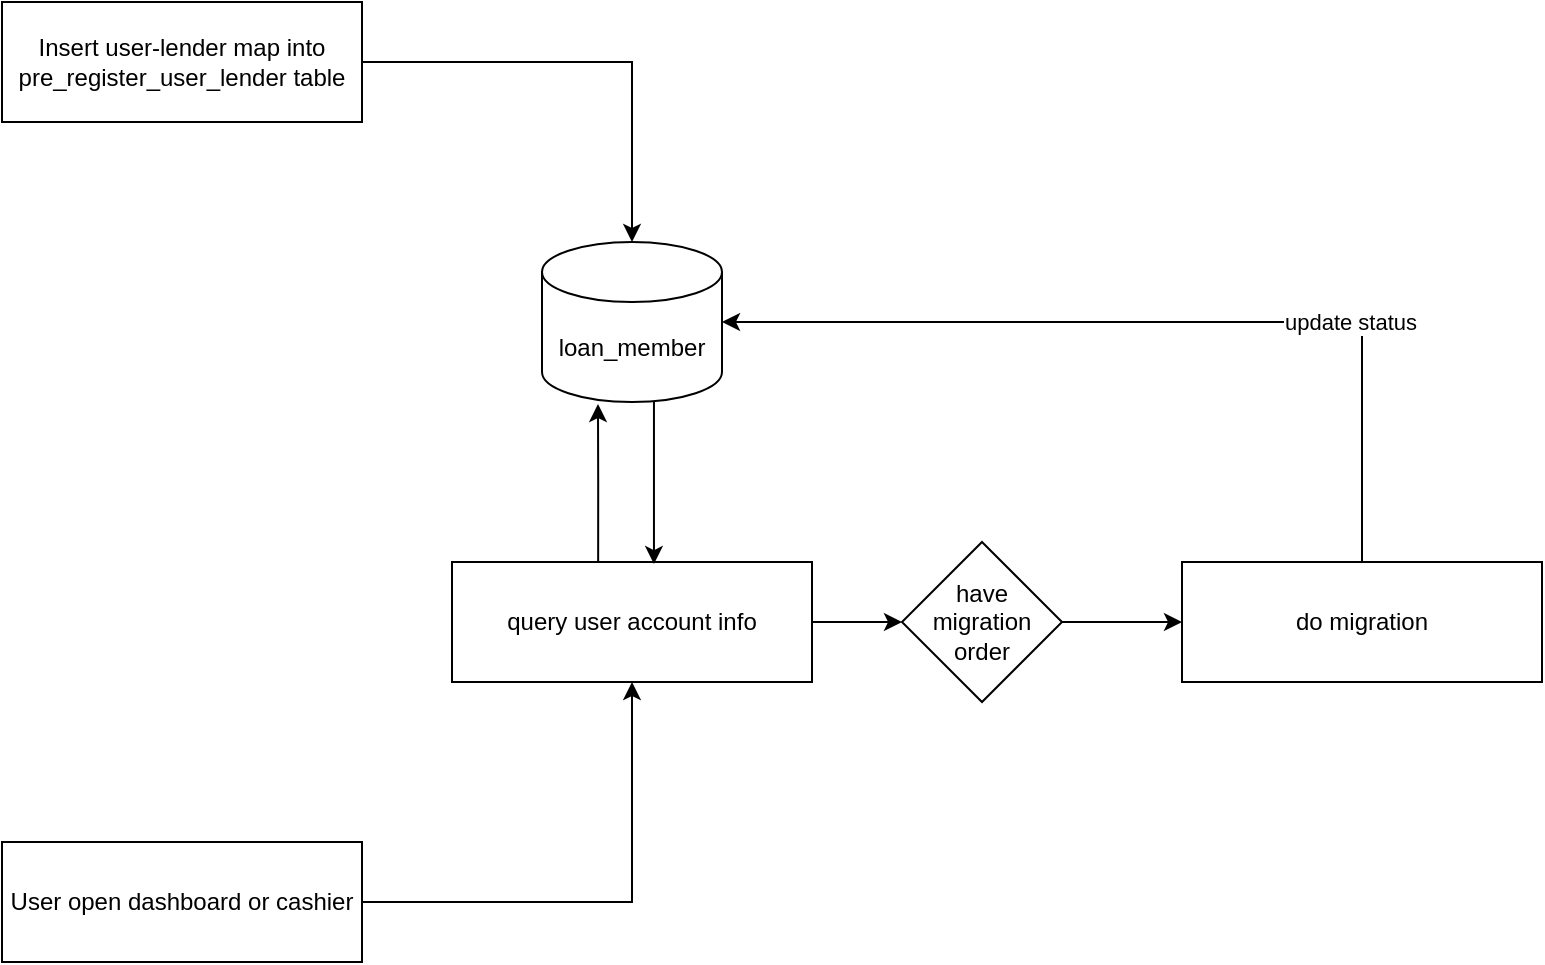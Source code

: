 <mxfile version="21.4.0" type="github">
  <diagram name="Page-1" id="yMRtq_tOVf9KgKA8d2su">
    <mxGraphModel dx="2284" dy="727" grid="1" gridSize="10" guides="1" tooltips="1" connect="1" arrows="1" fold="1" page="1" pageScale="1" pageWidth="850" pageHeight="1100" math="0" shadow="0">
      <root>
        <mxCell id="0" />
        <mxCell id="1" parent="0" />
        <mxCell id="-XOHPr6wek62RwTRiPl6-9" style="edgeStyle=orthogonalEdgeStyle;rounded=0;orthogonalLoop=1;jettySize=auto;html=1;" edge="1" parent="1" source="-XOHPr6wek62RwTRiPl6-2" target="-XOHPr6wek62RwTRiPl6-8">
          <mxGeometry relative="1" as="geometry" />
        </mxCell>
        <mxCell id="-XOHPr6wek62RwTRiPl6-2" value="Insert user-lender map into pre_register_user_lender table" style="rounded=0;whiteSpace=wrap;html=1;" vertex="1" parent="1">
          <mxGeometry x="-100" y="150" width="180" height="60" as="geometry" />
        </mxCell>
        <mxCell id="-XOHPr6wek62RwTRiPl6-10" style="edgeStyle=orthogonalEdgeStyle;rounded=0;orthogonalLoop=1;jettySize=auto;html=1;" edge="1" parent="1" source="-XOHPr6wek62RwTRiPl6-3" target="-XOHPr6wek62RwTRiPl6-7">
          <mxGeometry relative="1" as="geometry" />
        </mxCell>
        <mxCell id="-XOHPr6wek62RwTRiPl6-3" value="User open dashboard or cashier" style="rounded=0;whiteSpace=wrap;html=1;" vertex="1" parent="1">
          <mxGeometry x="-100" y="570" width="180" height="60" as="geometry" />
        </mxCell>
        <mxCell id="-XOHPr6wek62RwTRiPl6-11" style="edgeStyle=orthogonalEdgeStyle;rounded=0;orthogonalLoop=1;jettySize=auto;html=1;entryX=0.311;entryY=1.013;entryDx=0;entryDy=0;entryPerimeter=0;exitX=0.406;exitY=0;exitDx=0;exitDy=0;exitPerimeter=0;" edge="1" parent="1" source="-XOHPr6wek62RwTRiPl6-7" target="-XOHPr6wek62RwTRiPl6-8">
          <mxGeometry relative="1" as="geometry" />
        </mxCell>
        <mxCell id="-XOHPr6wek62RwTRiPl6-22" value="" style="edgeStyle=orthogonalEdgeStyle;rounded=0;orthogonalLoop=1;jettySize=auto;html=1;" edge="1" parent="1" source="-XOHPr6wek62RwTRiPl6-7" target="-XOHPr6wek62RwTRiPl6-21">
          <mxGeometry relative="1" as="geometry" />
        </mxCell>
        <mxCell id="-XOHPr6wek62RwTRiPl6-7" value="query user account info" style="rounded=0;whiteSpace=wrap;html=1;" vertex="1" parent="1">
          <mxGeometry x="125" y="430" width="180" height="60" as="geometry" />
        </mxCell>
        <mxCell id="-XOHPr6wek62RwTRiPl6-12" style="edgeStyle=orthogonalEdgeStyle;rounded=0;orthogonalLoop=1;jettySize=auto;html=1;exitX=0.622;exitY=0.988;exitDx=0;exitDy=0;exitPerimeter=0;entryX=0.561;entryY=0.017;entryDx=0;entryDy=0;entryPerimeter=0;" edge="1" parent="1" source="-XOHPr6wek62RwTRiPl6-8" target="-XOHPr6wek62RwTRiPl6-7">
          <mxGeometry relative="1" as="geometry" />
        </mxCell>
        <mxCell id="-XOHPr6wek62RwTRiPl6-8" value="loan_member" style="shape=cylinder3;whiteSpace=wrap;html=1;boundedLbl=1;backgroundOutline=1;size=15;" vertex="1" parent="1">
          <mxGeometry x="170" y="270" width="90" height="80" as="geometry" />
        </mxCell>
        <mxCell id="-XOHPr6wek62RwTRiPl6-16" value="" style="edgeStyle=orthogonalEdgeStyle;rounded=0;orthogonalLoop=1;jettySize=auto;html=1;entryX=1;entryY=0.5;entryDx=0;entryDy=0;entryPerimeter=0;exitX=0.5;exitY=0;exitDx=0;exitDy=0;" edge="1" parent="1" source="-XOHPr6wek62RwTRiPl6-13" target="-XOHPr6wek62RwTRiPl6-8">
          <mxGeometry relative="1" as="geometry">
            <mxPoint x="590" y="460" as="targetPoint" />
            <Array as="points">
              <mxPoint x="580" y="310" />
            </Array>
          </mxGeometry>
        </mxCell>
        <mxCell id="-XOHPr6wek62RwTRiPl6-18" value="update status" style="edgeLabel;html=1;align=center;verticalAlign=middle;resizable=0;points=[];" vertex="1" connectable="0" parent="-XOHPr6wek62RwTRiPl6-16">
          <mxGeometry x="-0.427" relative="1" as="geometry">
            <mxPoint as="offset" />
          </mxGeometry>
        </mxCell>
        <mxCell id="-XOHPr6wek62RwTRiPl6-13" value="do migration" style="rounded=0;whiteSpace=wrap;html=1;" vertex="1" parent="1">
          <mxGeometry x="490" y="430" width="180" height="60" as="geometry" />
        </mxCell>
        <mxCell id="-XOHPr6wek62RwTRiPl6-24" style="edgeStyle=orthogonalEdgeStyle;rounded=0;orthogonalLoop=1;jettySize=auto;html=1;entryX=0;entryY=0.5;entryDx=0;entryDy=0;" edge="1" parent="1" source="-XOHPr6wek62RwTRiPl6-21" target="-XOHPr6wek62RwTRiPl6-13">
          <mxGeometry relative="1" as="geometry" />
        </mxCell>
        <mxCell id="-XOHPr6wek62RwTRiPl6-21" value="have migration order" style="rhombus;whiteSpace=wrap;html=1;rounded=0;" vertex="1" parent="1">
          <mxGeometry x="350" y="420" width="80" height="80" as="geometry" />
        </mxCell>
      </root>
    </mxGraphModel>
  </diagram>
</mxfile>
